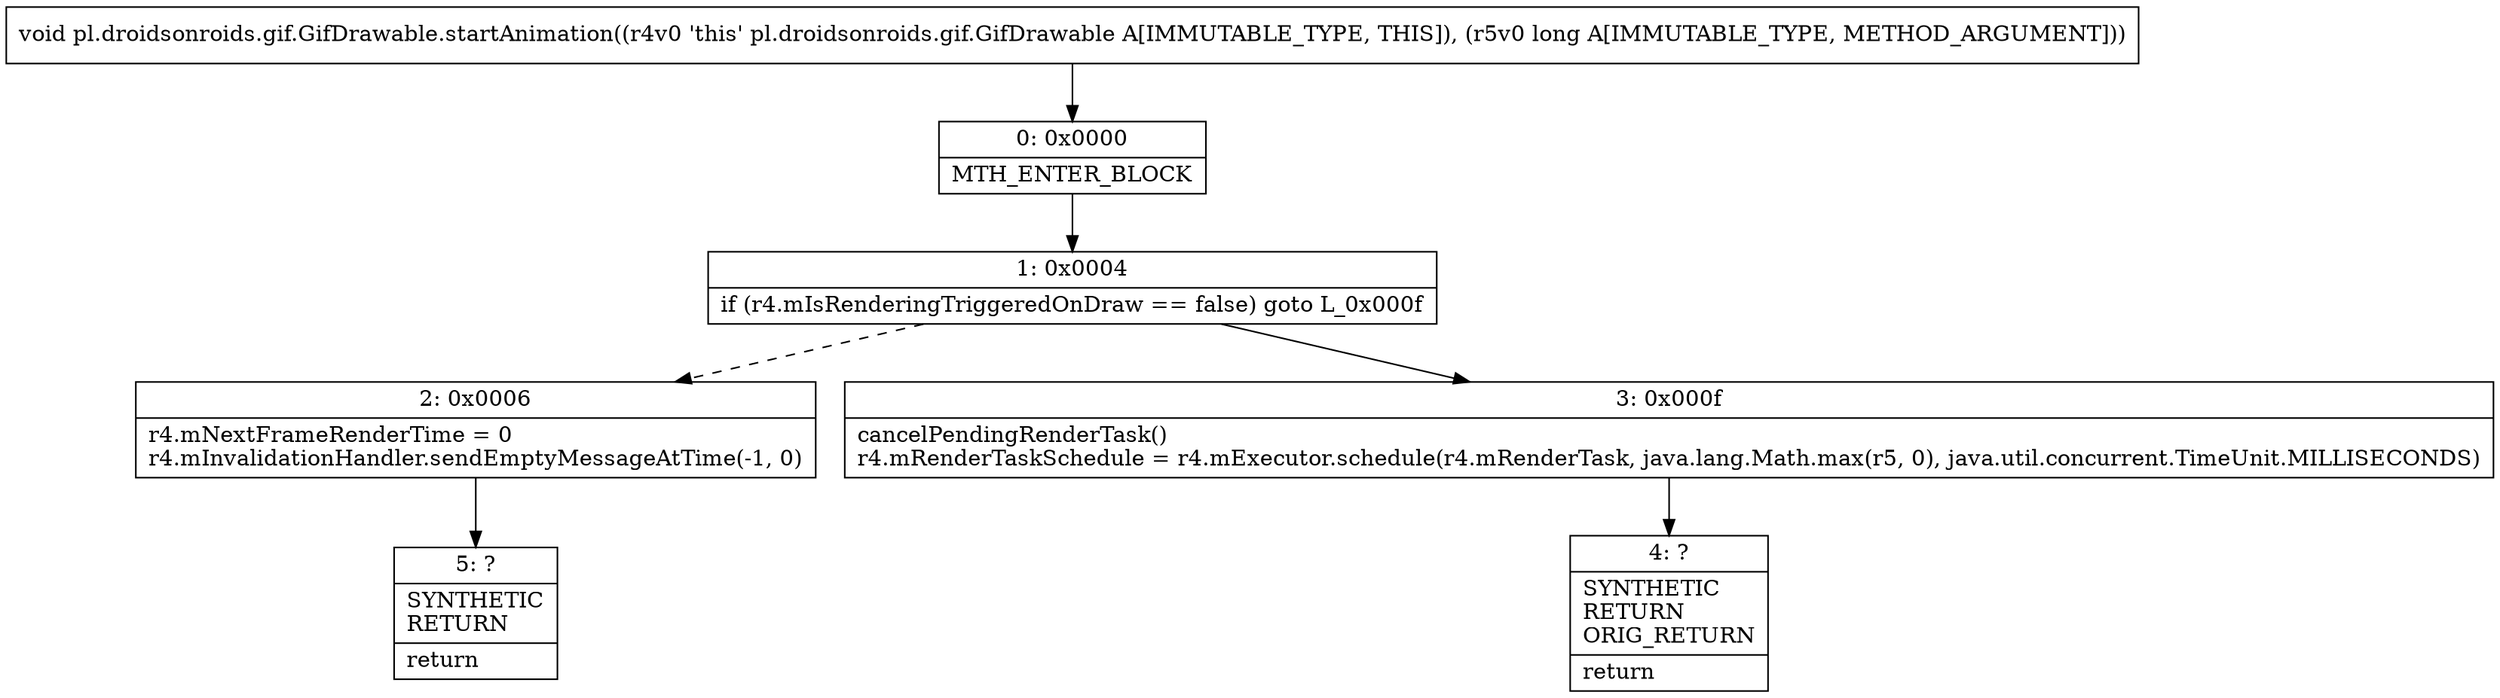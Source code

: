 digraph "CFG forpl.droidsonroids.gif.GifDrawable.startAnimation(J)V" {
Node_0 [shape=record,label="{0\:\ 0x0000|MTH_ENTER_BLOCK\l}"];
Node_1 [shape=record,label="{1\:\ 0x0004|if (r4.mIsRenderingTriggeredOnDraw == false) goto L_0x000f\l}"];
Node_2 [shape=record,label="{2\:\ 0x0006|r4.mNextFrameRenderTime = 0\lr4.mInvalidationHandler.sendEmptyMessageAtTime(\-1, 0)\l}"];
Node_3 [shape=record,label="{3\:\ 0x000f|cancelPendingRenderTask()\lr4.mRenderTaskSchedule = r4.mExecutor.schedule(r4.mRenderTask, java.lang.Math.max(r5, 0), java.util.concurrent.TimeUnit.MILLISECONDS)\l}"];
Node_4 [shape=record,label="{4\:\ ?|SYNTHETIC\lRETURN\lORIG_RETURN\l|return\l}"];
Node_5 [shape=record,label="{5\:\ ?|SYNTHETIC\lRETURN\l|return\l}"];
MethodNode[shape=record,label="{void pl.droidsonroids.gif.GifDrawable.startAnimation((r4v0 'this' pl.droidsonroids.gif.GifDrawable A[IMMUTABLE_TYPE, THIS]), (r5v0 long A[IMMUTABLE_TYPE, METHOD_ARGUMENT])) }"];
MethodNode -> Node_0;
Node_0 -> Node_1;
Node_1 -> Node_2[style=dashed];
Node_1 -> Node_3;
Node_2 -> Node_5;
Node_3 -> Node_4;
}

